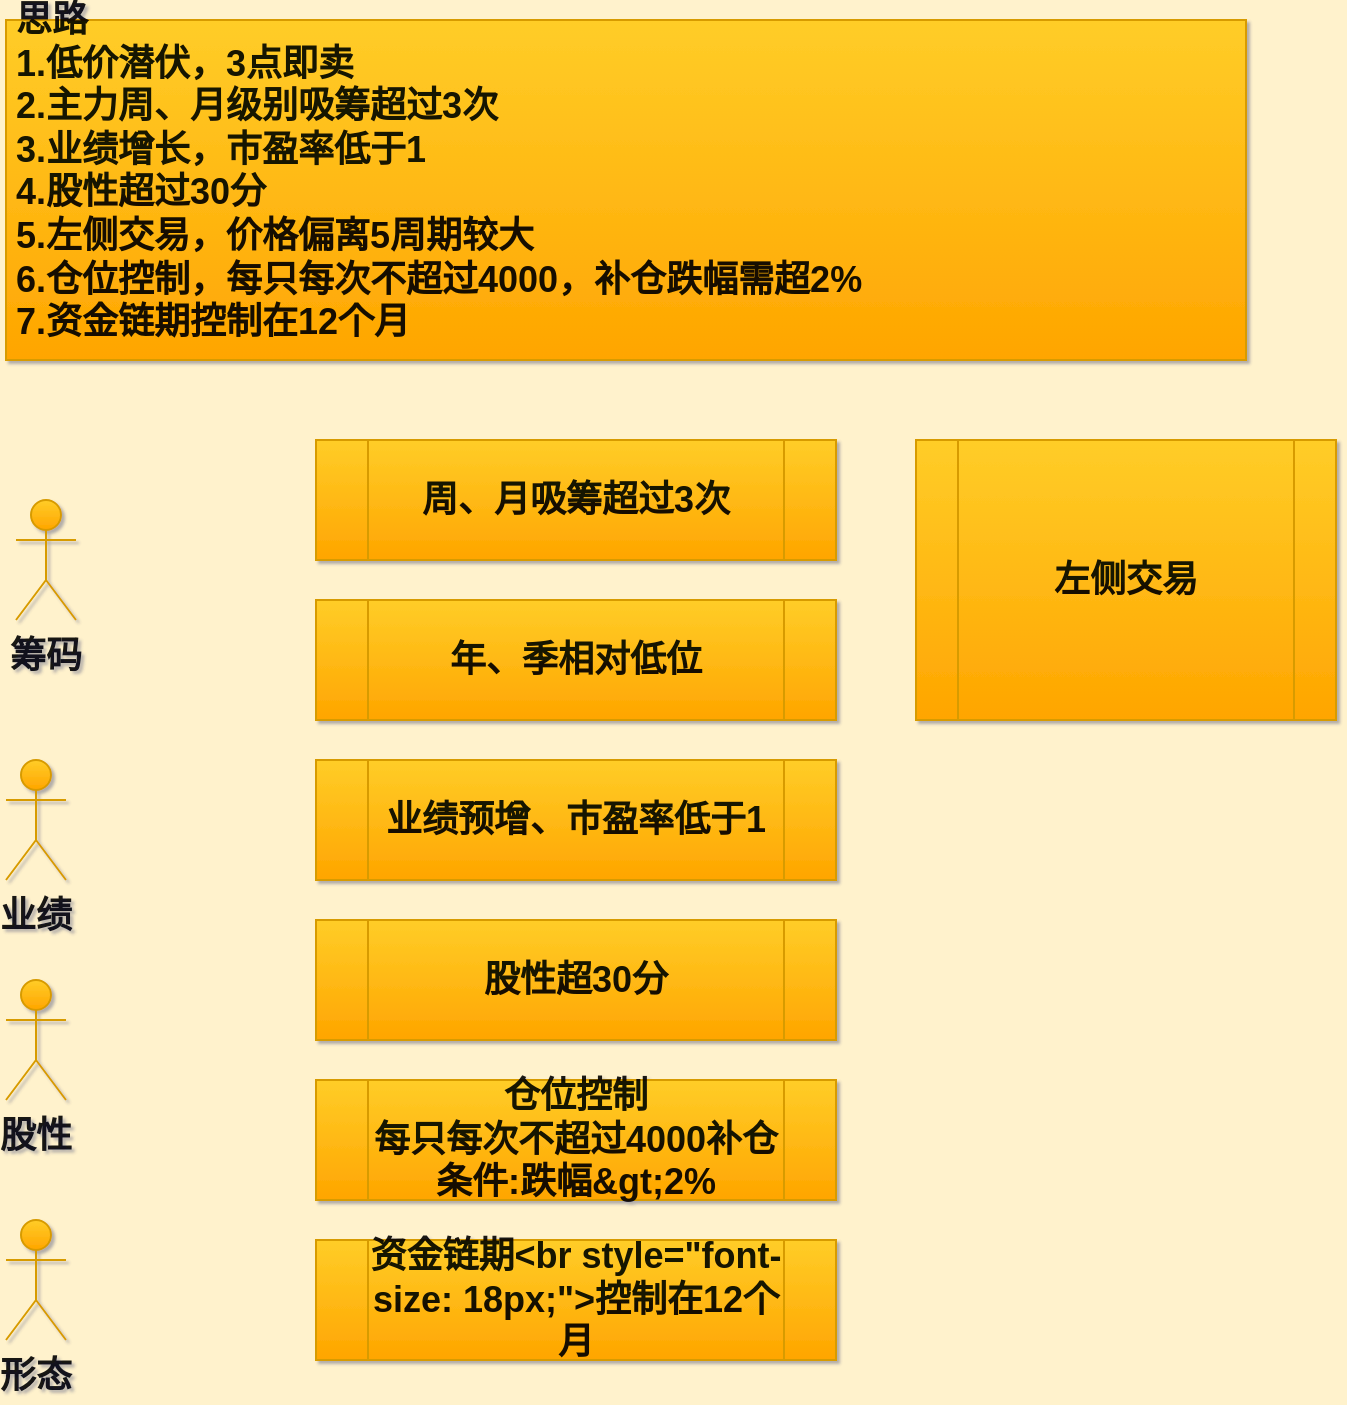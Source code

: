 <mxfile version="12.1.3" type="github" pages="1">
  <diagram id="antKLneOxoVloimx6mmk" name="第 1 页">
    <mxGraphModel dx="1408" dy="1917" grid="1" gridSize="10" guides="1" tooltips="1" connect="1" arrows="1" fold="1" page="1" pageScale="1" pageWidth="827" pageHeight="1169" background="#FFF2CC" math="0" shadow="1">
      <root>
        <mxCell id="0"/>
        <mxCell id="1" parent="0"/>
        <mxCell id="5Nl5XFaOehjqlyuvTrR6-2" value="筹码" style="shape=umlActor;verticalLabelPosition=bottom;labelBackgroundColor=none;verticalAlign=top;outlineConnect=0;fontStyle=1;fontSize=18;labelBorderColor=none;fontFamily=Helvetica;textOpacity=90;fillColor=#ffcd28;strokeColor=#d79b00;gradientColor=#ffa500;" parent="1" vertex="1">
          <mxGeometry x="120" y="150" width="30" height="60" as="geometry"/>
        </mxCell>
        <mxCell id="5Nl5XFaOehjqlyuvTrR6-3" value="业绩" style="shape=umlActor;verticalLabelPosition=bottom;labelBackgroundColor=none;verticalAlign=top;outlineConnect=0;fontStyle=1;fontSize=18;labelBorderColor=none;fontFamily=Helvetica;textOpacity=90;fillColor=#ffcd28;strokeColor=#d79b00;gradientColor=#ffa500;" parent="1" vertex="1">
          <mxGeometry x="115" y="280" width="30" height="60" as="geometry"/>
        </mxCell>
        <mxCell id="5Nl5XFaOehjqlyuvTrR6-4" value="股性" style="shape=umlActor;verticalLabelPosition=bottom;labelBackgroundColor=none;verticalAlign=top;outlineConnect=0;fontStyle=1;fontSize=18;labelBorderColor=none;fontFamily=Helvetica;textOpacity=90;fillColor=#ffcd28;strokeColor=#d79b00;gradientColor=#ffa500;" parent="1" vertex="1">
          <mxGeometry x="115" y="390" width="30" height="60" as="geometry"/>
        </mxCell>
        <mxCell id="5Nl5XFaOehjqlyuvTrR6-5" value="形态" style="shape=umlActor;verticalLabelPosition=bottom;labelBackgroundColor=none;verticalAlign=top;outlineConnect=0;fontStyle=1;fontSize=18;labelBorderColor=none;fontFamily=Helvetica;textOpacity=90;fillColor=#ffcd28;strokeColor=#d79b00;gradientColor=#ffa500;" parent="1" vertex="1">
          <mxGeometry x="115" y="510" width="30" height="60" as="geometry"/>
        </mxCell>
        <mxCell id="5Nl5XFaOehjqlyuvTrR6-6" value="思路&#xa;1.低价潜伏，3点即卖&#xa;2.主力周、月级别吸筹超过3次&#xa;3.业绩增长，市盈率低于1&#xa;4.股性超过30分&#xa;5.左侧交易，价格偏离5周期较大&#xa;6.仓位控制，每只每次不超过4000，补仓跌幅需超2%&#xa;7.资金链期控制在12个月" style="text;strokeColor=#d79b00;fillColor=#ffcd28;spacing=5;spacingTop=-20;whiteSpace=wrap;overflow=hidden;rounded=0;fontStyle=1;fontSize=18;labelBorderColor=none;fontFamily=Helvetica;labelBackgroundColor=none;textOpacity=90;gradientColor=#ffa500;" parent="1" vertex="1">
          <mxGeometry x="115" y="-90" width="620" height="170" as="geometry"/>
        </mxCell>
        <mxCell id="5Nl5XFaOehjqlyuvTrR6-7" value="周、月吸筹超过3次" style="shape=process;whiteSpace=wrap;backgroundOutline=1;fontStyle=1;fontSize=18;labelBorderColor=none;fontFamily=Helvetica;labelBackgroundColor=none;textOpacity=90;fillColor=#ffcd28;strokeColor=#d79b00;gradientColor=#ffa500;" parent="1" vertex="1">
          <mxGeometry x="270" y="120" width="260" height="60" as="geometry"/>
        </mxCell>
        <mxCell id="5Nl5XFaOehjqlyuvTrR6-8" value="年、季相对低位" style="shape=process;whiteSpace=wrap;backgroundOutline=1;fontStyle=1;fontSize=18;labelBorderColor=none;fontFamily=Helvetica;labelBackgroundColor=none;textOpacity=90;fillColor=#ffcd28;strokeColor=#d79b00;gradientColor=#ffa500;" parent="1" vertex="1">
          <mxGeometry x="270" y="200" width="260" height="60" as="geometry"/>
        </mxCell>
        <mxCell id="5Nl5XFaOehjqlyuvTrR6-9" value="业绩预增、市盈率低于1" style="shape=process;whiteSpace=wrap;backgroundOutline=1;fontStyle=1;fontSize=18;labelBorderColor=none;fontFamily=Helvetica;labelBackgroundColor=none;textOpacity=90;fillColor=#ffcd28;strokeColor=#d79b00;gradientColor=#ffa500;" parent="1" vertex="1">
          <mxGeometry x="270" y="280" width="260" height="60" as="geometry"/>
        </mxCell>
        <mxCell id="5Nl5XFaOehjqlyuvTrR6-10" value="股性超30分" style="shape=process;whiteSpace=wrap;backgroundOutline=1;fontStyle=1;fontSize=18;labelBorderColor=none;fontFamily=Helvetica;labelBackgroundColor=none;textOpacity=90;fillColor=#ffcd28;strokeColor=#d79b00;gradientColor=#ffa500;" parent="1" vertex="1">
          <mxGeometry x="270" y="360" width="260" height="60" as="geometry"/>
        </mxCell>
        <mxCell id="5Nl5XFaOehjqlyuvTrR6-11" value="左侧交易" style="shape=process;whiteSpace=wrap;backgroundOutline=1;fontStyle=1;fontSize=18;labelBorderColor=none;fontFamily=Helvetica;labelBackgroundColor=none;textOpacity=90;fillColor=#ffcd28;strokeColor=#d79b00;gradientColor=#ffa500;" parent="1" vertex="1">
          <mxGeometry x="570" y="120" width="210" height="140" as="geometry"/>
        </mxCell>
        <mxCell id="5Nl5XFaOehjqlyuvTrR6-12" value="仓位控制&#xa;每只每次不超过4000补仓条件:跌幅&amp;gt;2%" style="shape=process;whiteSpace=wrap;backgroundOutline=1;fontStyle=1;fontSize=18;labelBorderColor=none;fontFamily=Helvetica;labelBackgroundColor=none;textOpacity=90;fillColor=#ffcd28;strokeColor=#d79b00;gradientColor=#ffa500;" parent="1" vertex="1">
          <mxGeometry x="270" y="440" width="260" height="60" as="geometry"/>
        </mxCell>
        <mxCell id="5Nl5XFaOehjqlyuvTrR6-13" value="资金链期&lt;br style=&quot;font-size: 18px;&quot;&gt;控制在12个月" style="shape=process;whiteSpace=wrap;backgroundOutline=1;fontStyle=1;fontSize=18;labelBorderColor=none;fontFamily=Helvetica;labelBackgroundColor=none;textOpacity=90;fillColor=#ffcd28;strokeColor=#d79b00;gradientColor=#ffa500;" parent="1" vertex="1">
          <mxGeometry x="270" y="520" width="260" height="60" as="geometry"/>
        </mxCell>
      </root>
    </mxGraphModel>
  </diagram>
</mxfile>
